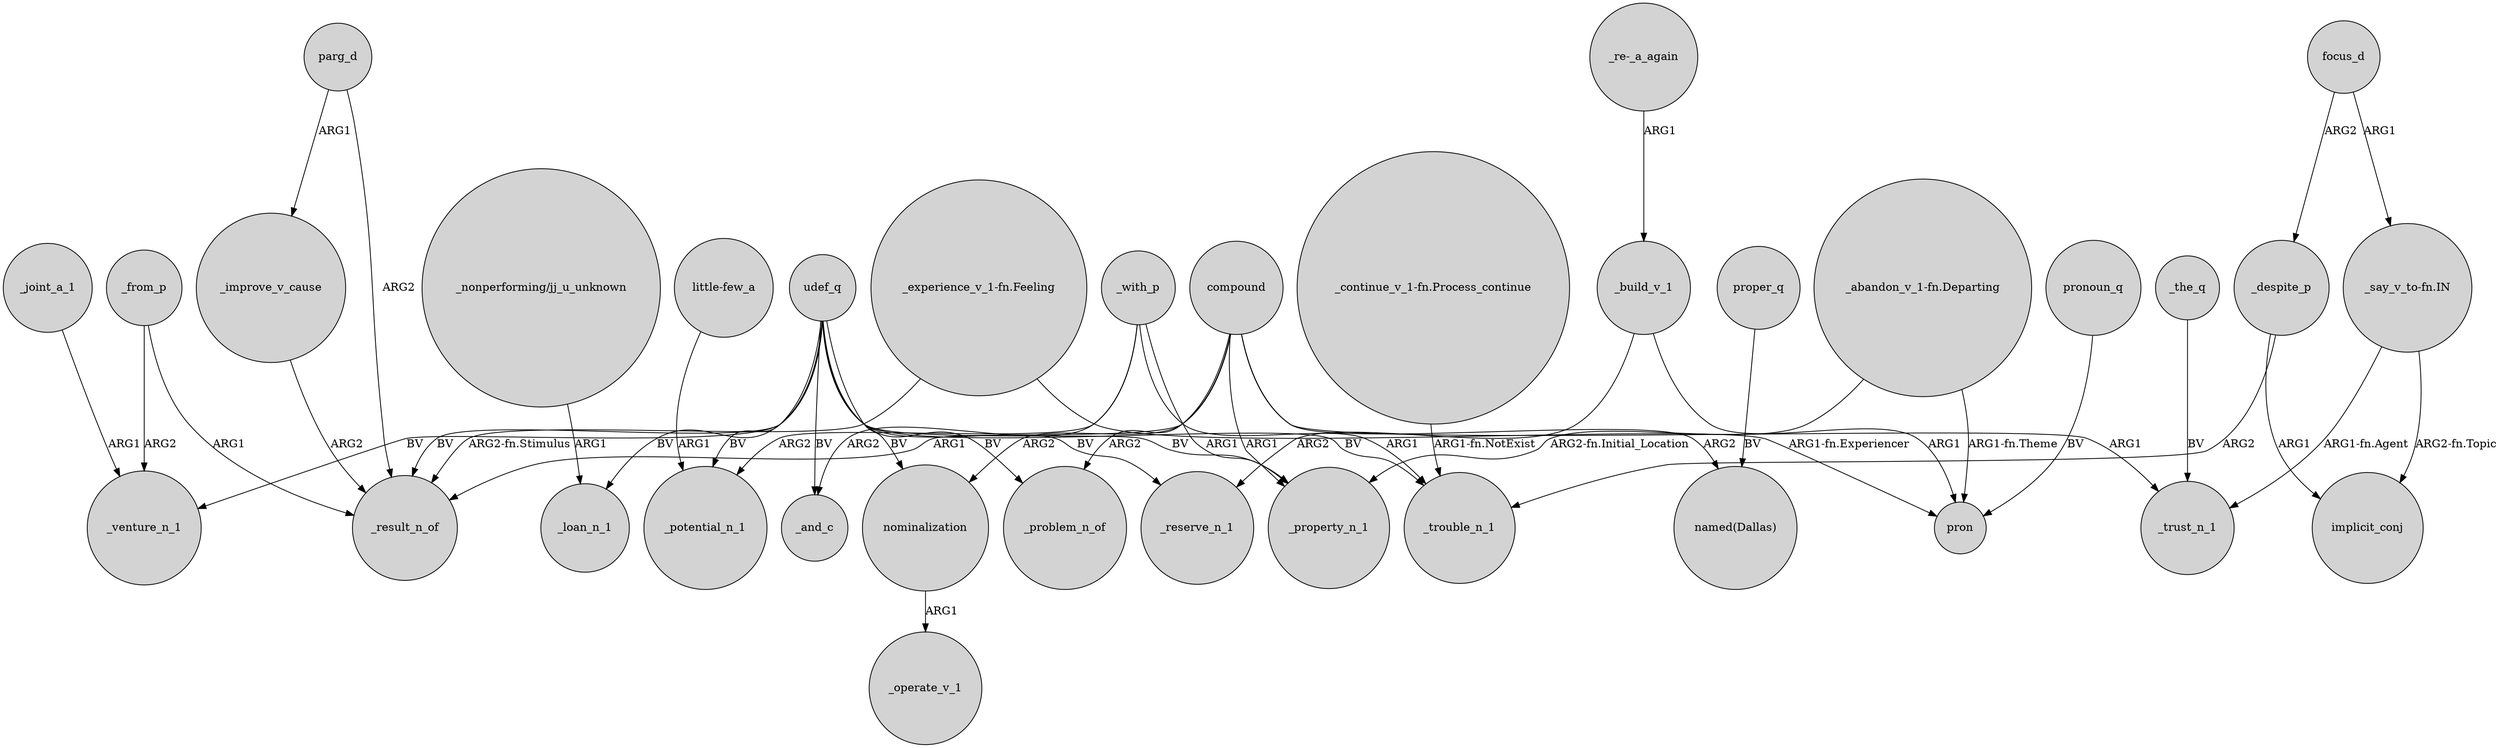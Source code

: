 digraph {
	node [shape=circle style=filled]
	_joint_a_1 -> _venture_n_1 [label=ARG1]
	_with_p -> _and_c [label=ARG2]
	"_nonperforming/jj_u_unknown" -> _loan_n_1 [label=ARG1]
	_despite_p -> _trouble_n_1 [label=ARG2]
	compound -> _property_n_1 [label=ARG1]
	_improve_v_cause -> _result_n_of [label=ARG2]
	_with_p -> _trouble_n_1 [label=ARG1]
	nominalization -> _operate_v_1 [label=ARG1]
	"little-few_a" -> _potential_n_1 [label=ARG1]
	parg_d -> _result_n_of [label=ARG2]
	"_abandon_v_1-fn.Departing" -> _property_n_1 [label="ARG2-fn.Initial_Location"]
	_with_p -> _property_n_1 [label=ARG1]
	_with_p -> _potential_n_1 [label=ARG2]
	_build_v_1 -> _reserve_n_1 [label=ARG2]
	_from_p -> _result_n_of [label=ARG1]
	focus_d -> _despite_p [label=ARG2]
	compound -> nominalization [label=ARG2]
	udef_q -> _reserve_n_1 [label=BV]
	udef_q -> _problem_n_of [label=BV]
	"_continue_v_1-fn.Process_continue" -> _trouble_n_1 [label="ARG1-fn.NotExist"]
	"_say_v_to-fn.IN" -> implicit_conj [label="ARG2-fn.Topic"]
	udef_q -> _venture_n_1 [label=BV]
	udef_q -> _trouble_n_1 [label=BV]
	compound -> _result_n_of [label=ARG1]
	pronoun_q -> pron [label=BV]
	udef_q -> _result_n_of [label=BV]
	"_say_v_to-fn.IN" -> _trust_n_1 [label="ARG1-fn.Agent"]
	"_re-_a_again" -> _build_v_1 [label=ARG1]
	"_experience_v_1-fn.Feeling" -> _result_n_of [label="ARG2-fn.Stimulus"]
	udef_q -> _property_n_1 [label=BV]
	compound -> _trust_n_1 [label=ARG1]
	compound -> "named(Dallas)" [label=ARG2]
	"_experience_v_1-fn.Feeling" -> pron [label="ARG1-fn.Experiencer"]
	parg_d -> _improve_v_cause [label=ARG1]
	udef_q -> nominalization [label=BV]
	_the_q -> _trust_n_1 [label=BV]
	"_abandon_v_1-fn.Departing" -> pron [label="ARG1-fn.Theme"]
	_from_p -> _venture_n_1 [label=ARG2]
	proper_q -> "named(Dallas)" [label=BV]
	udef_q -> _potential_n_1 [label=BV]
	_build_v_1 -> pron [label=ARG1]
	_despite_p -> implicit_conj [label=ARG1]
	compound -> _problem_n_of [label=ARG2]
	udef_q -> _and_c [label=BV]
	udef_q -> _loan_n_1 [label=BV]
	focus_d -> "_say_v_to-fn.IN" [label=ARG1]
}
